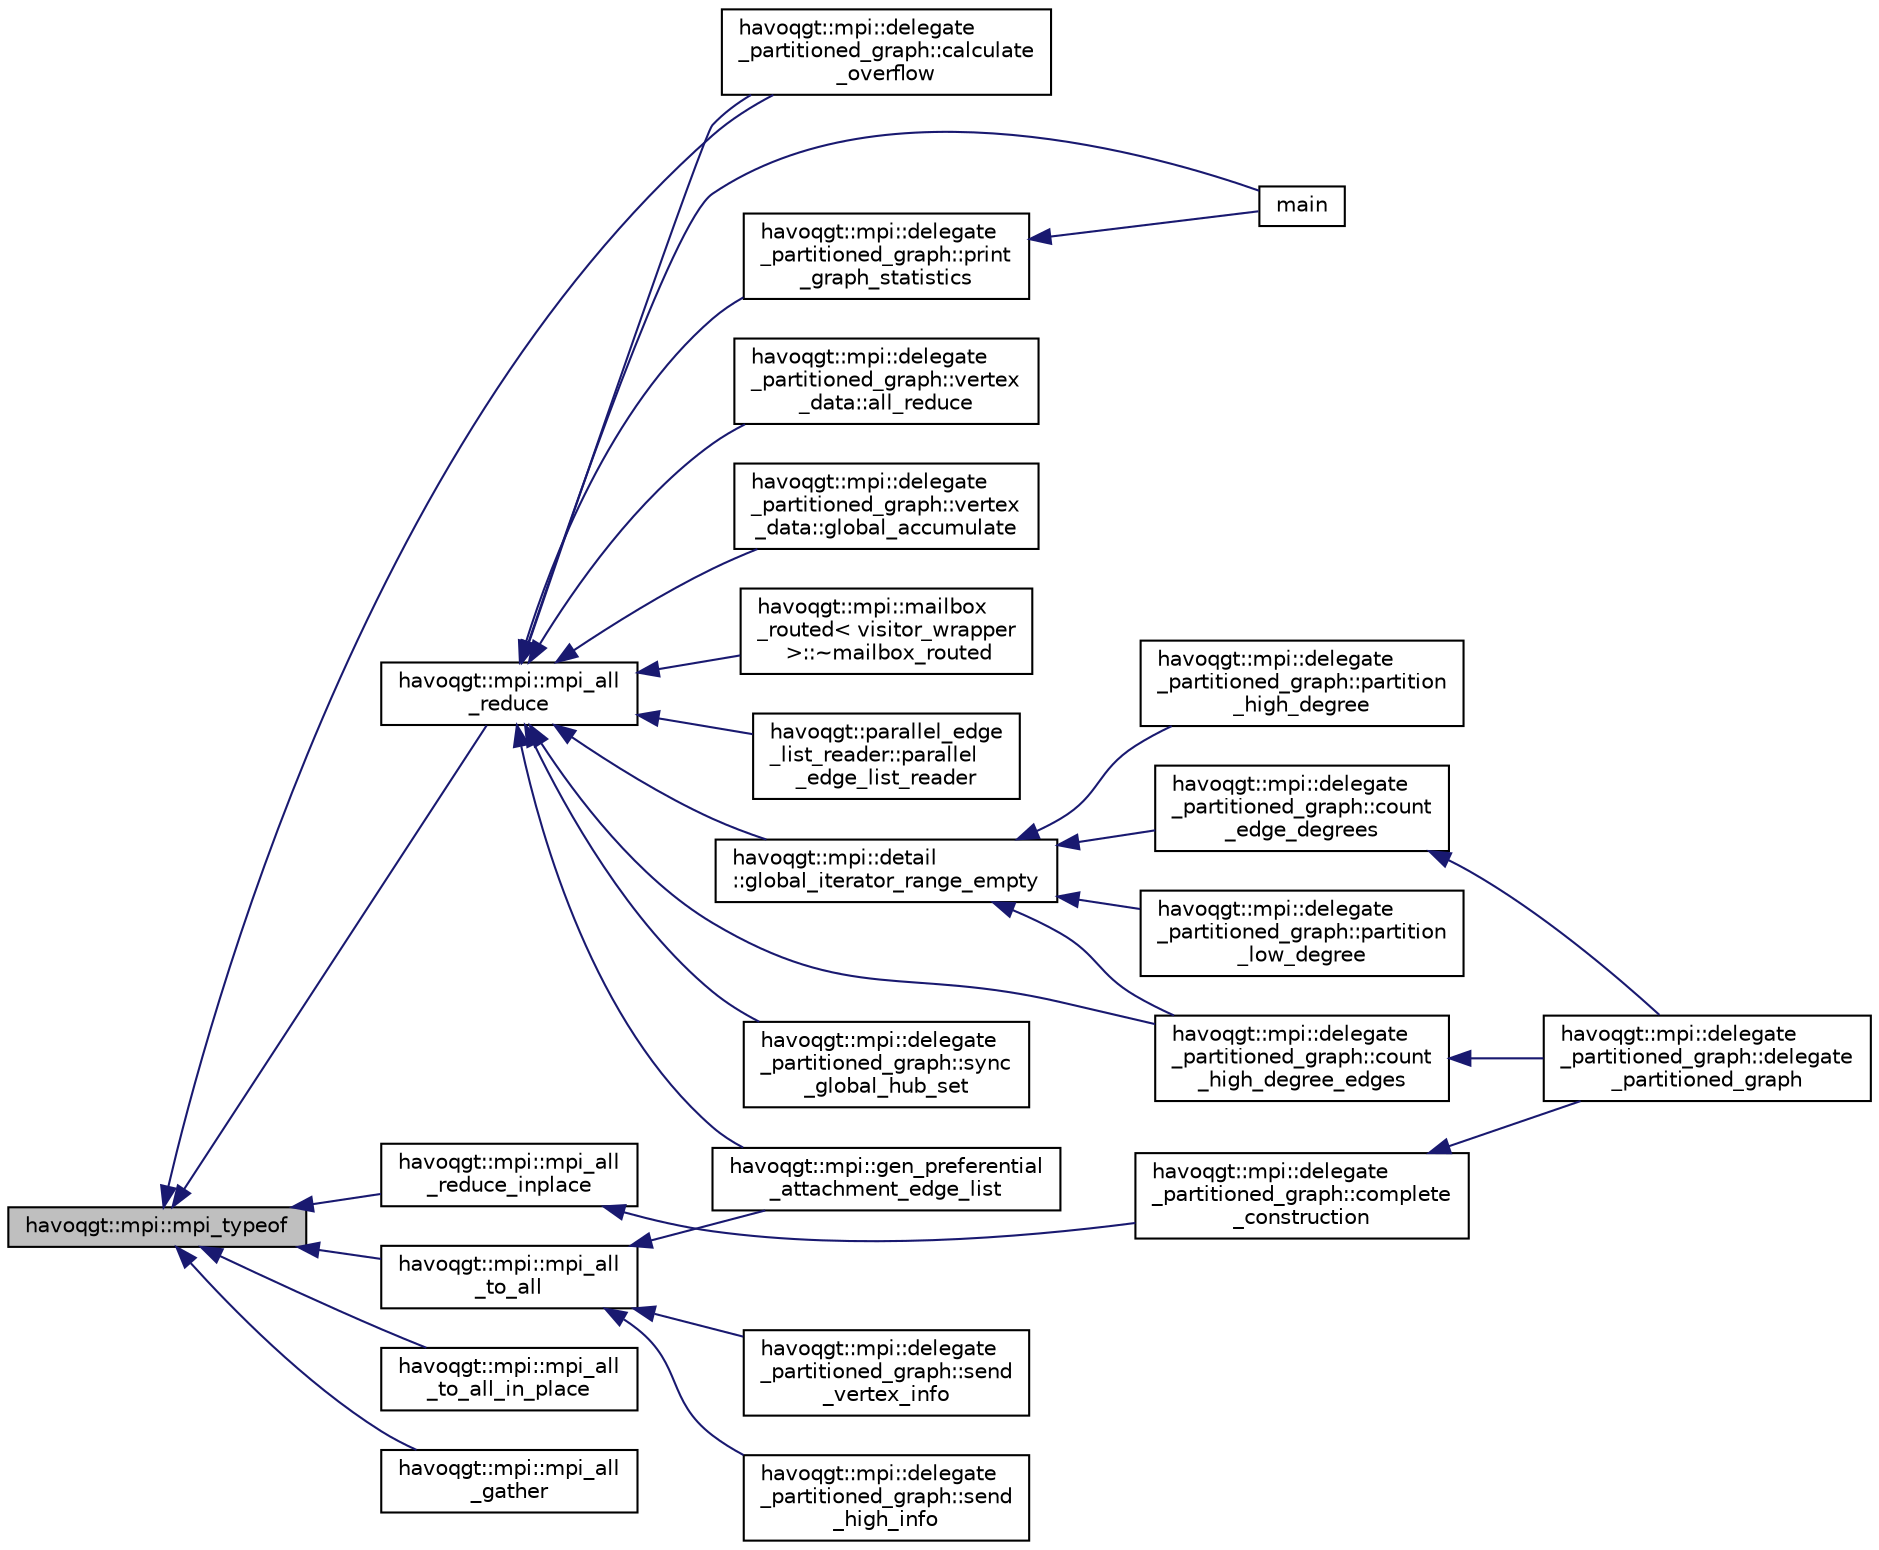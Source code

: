 digraph "havoqgt::mpi::mpi_typeof"
{
  edge [fontname="Helvetica",fontsize="10",labelfontname="Helvetica",labelfontsize="10"];
  node [fontname="Helvetica",fontsize="10",shape=record];
  rankdir="LR";
  Node1 [label="havoqgt::mpi::mpi_typeof",height=0.2,width=0.4,color="black", fillcolor="grey75", style="filled", fontcolor="black"];
  Node1 -> Node2 [dir="back",color="midnightblue",fontsize="10",style="solid",fontname="Helvetica"];
  Node2 [label="havoqgt::mpi::delegate\l_partitioned_graph::calculate\l_overflow",height=0.2,width=0.4,color="black", fillcolor="white", style="filled",URL="$classhavoqgt_1_1mpi_1_1delegate__partitioned__graph.html#ad48f34bd102897031623606af0363a0d"];
  Node1 -> Node3 [dir="back",color="midnightblue",fontsize="10",style="solid",fontname="Helvetica"];
  Node3 [label="havoqgt::mpi::mpi_all\l_reduce",height=0.2,width=0.4,color="black", fillcolor="white", style="filled",URL="$namespacehavoqgt_1_1mpi.html#affa92d59ec8849eb0e9882c4e2f53576"];
  Node3 -> Node4 [dir="back",color="midnightblue",fontsize="10",style="solid",fontname="Helvetica"];
  Node4 [label="havoqgt::mpi::detail\l::global_iterator_range_empty",height=0.2,width=0.4,color="black", fillcolor="white", style="filled",URL="$namespacehavoqgt_1_1mpi_1_1detail.html#a45f3fc47781d84643fd40bbe78429aef"];
  Node4 -> Node5 [dir="back",color="midnightblue",fontsize="10",style="solid",fontname="Helvetica"];
  Node5 [label="havoqgt::mpi::delegate\l_partitioned_graph::count\l_edge_degrees",height=0.2,width=0.4,color="black", fillcolor="white", style="filled",URL="$classhavoqgt_1_1mpi_1_1delegate__partitioned__graph.html#a988d88b9a52cae4d2d95932f63142752"];
  Node5 -> Node6 [dir="back",color="midnightblue",fontsize="10",style="solid",fontname="Helvetica"];
  Node6 [label="havoqgt::mpi::delegate\l_partitioned_graph::delegate\l_partitioned_graph",height=0.2,width=0.4,color="black", fillcolor="white", style="filled",URL="$classhavoqgt_1_1mpi_1_1delegate__partitioned__graph.html#add0f19ff2279c6f442a1f6f6dc746e3e",tooltip="Constructor that initializes given and unsorted sequence of edges. "];
  Node4 -> Node7 [dir="back",color="midnightblue",fontsize="10",style="solid",fontname="Helvetica"];
  Node7 [label="havoqgt::mpi::delegate\l_partitioned_graph::partition\l_low_degree",height=0.2,width=0.4,color="black", fillcolor="white", style="filled",URL="$classhavoqgt_1_1mpi_1_1delegate__partitioned__graph.html#a84b5c7a4e88e7f0d4da2b529a6789660"];
  Node4 -> Node8 [dir="back",color="midnightblue",fontsize="10",style="solid",fontname="Helvetica"];
  Node8 [label="havoqgt::mpi::delegate\l_partitioned_graph::count\l_high_degree_edges",height=0.2,width=0.4,color="black", fillcolor="white", style="filled",URL="$classhavoqgt_1_1mpi_1_1delegate__partitioned__graph.html#a4ee500b89b2426197a1cf99ad3a5f6bb"];
  Node8 -> Node6 [dir="back",color="midnightblue",fontsize="10",style="solid",fontname="Helvetica"];
  Node4 -> Node9 [dir="back",color="midnightblue",fontsize="10",style="solid",fontname="Helvetica"];
  Node9 [label="havoqgt::mpi::delegate\l_partitioned_graph::partition\l_high_degree",height=0.2,width=0.4,color="black", fillcolor="white", style="filled",URL="$classhavoqgt_1_1mpi_1_1delegate__partitioned__graph.html#a9a685b38cd1c186c56ab2156734c2372"];
  Node3 -> Node10 [dir="back",color="midnightblue",fontsize="10",style="solid",fontname="Helvetica"];
  Node10 [label="havoqgt::mpi::gen_preferential\l_attachment_edge_list",height=0.2,width=0.4,color="black", fillcolor="white", style="filled",URL="$namespacehavoqgt_1_1mpi.html#ac599809d2a05a4cb1141c1e5d1de9277"];
  Node3 -> Node8 [dir="back",color="midnightblue",fontsize="10",style="solid",fontname="Helvetica"];
  Node3 -> Node2 [dir="back",color="midnightblue",fontsize="10",style="solid",fontname="Helvetica"];
  Node3 -> Node11 [dir="back",color="midnightblue",fontsize="10",style="solid",fontname="Helvetica"];
  Node11 [label="havoqgt::mpi::delegate\l_partitioned_graph::sync\l_global_hub_set",height=0.2,width=0.4,color="black", fillcolor="white", style="filled",URL="$classhavoqgt_1_1mpi_1_1delegate__partitioned__graph.html#a42906721dadf27d1bfd40333de81d962",tooltip="Synchronizes hub set amongst all processes. "];
  Node3 -> Node12 [dir="back",color="midnightblue",fontsize="10",style="solid",fontname="Helvetica"];
  Node12 [label="havoqgt::mpi::delegate\l_partitioned_graph::print\l_graph_statistics",height=0.2,width=0.4,color="black", fillcolor="white", style="filled",URL="$classhavoqgt_1_1mpi_1_1delegate__partitioned__graph.html#aba2444002cfbef47e95c56880bf2f9d2"];
  Node12 -> Node13 [dir="back",color="midnightblue",fontsize="10",style="solid",fontname="Helvetica"];
  Node13 [label="main",height=0.2,width=0.4,color="black", fillcolor="white", style="filled",URL="$generate__rmat_8cpp.html#a3c04138a5bfe5d72780bb7e82a18e627"];
  Node3 -> Node14 [dir="back",color="midnightblue",fontsize="10",style="solid",fontname="Helvetica"];
  Node14 [label="havoqgt::mpi::delegate\l_partitioned_graph::vertex\l_data::all_reduce",height=0.2,width=0.4,color="black", fillcolor="white", style="filled",URL="$classhavoqgt_1_1mpi_1_1delegate__partitioned__graph_1_1vertex__data.html#a3edf95134a68de75643507c4e4fc58b7"];
  Node3 -> Node15 [dir="back",color="midnightblue",fontsize="10",style="solid",fontname="Helvetica"];
  Node15 [label="havoqgt::mpi::delegate\l_partitioned_graph::vertex\l_data::global_accumulate",height=0.2,width=0.4,color="black", fillcolor="white", style="filled",URL="$classhavoqgt_1_1mpi_1_1delegate__partitioned__graph_1_1vertex__data.html#af0505b95272b01b7b393dc925ea30e57"];
  Node3 -> Node16 [dir="back",color="midnightblue",fontsize="10",style="solid",fontname="Helvetica"];
  Node16 [label="havoqgt::mpi::mailbox\l_routed\< visitor_wrapper\l \>::~mailbox_routed",height=0.2,width=0.4,color="black", fillcolor="white", style="filled",URL="$classhavoqgt_1_1mpi_1_1mailbox__routed.html#a6e7d3bb3f320892dde4749cf1d7357f5"];
  Node3 -> Node17 [dir="back",color="midnightblue",fontsize="10",style="solid",fontname="Helvetica"];
  Node17 [label="havoqgt::parallel_edge\l_list_reader::parallel\l_edge_list_reader",height=0.2,width=0.4,color="black", fillcolor="white", style="filled",URL="$classhavoqgt_1_1parallel__edge__list__reader.html#a035d9314a3a579b016457b1f97c574a0"];
  Node3 -> Node13 [dir="back",color="midnightblue",fontsize="10",style="solid",fontname="Helvetica"];
  Node1 -> Node18 [dir="back",color="midnightblue",fontsize="10",style="solid",fontname="Helvetica"];
  Node18 [label="havoqgt::mpi::mpi_all\l_reduce_inplace",height=0.2,width=0.4,color="black", fillcolor="white", style="filled",URL="$namespacehavoqgt_1_1mpi.html#ae80190c7d141e827fa0c7a5a9434f818"];
  Node18 -> Node19 [dir="back",color="midnightblue",fontsize="10",style="solid",fontname="Helvetica"];
  Node19 [label="havoqgt::mpi::delegate\l_partitioned_graph::complete\l_construction",height=0.2,width=0.4,color="black", fillcolor="white", style="filled",URL="$classhavoqgt_1_1mpi_1_1delegate__partitioned__graph.html#a477f34d4697599dff46e612432f81c0e",tooltip="Edge storage allocation phase of graph construction. "];
  Node19 -> Node6 [dir="back",color="midnightblue",fontsize="10",style="solid",fontname="Helvetica"];
  Node1 -> Node20 [dir="back",color="midnightblue",fontsize="10",style="solid",fontname="Helvetica"];
  Node20 [label="havoqgt::mpi::mpi_all\l_to_all",height=0.2,width=0.4,color="black", fillcolor="white", style="filled",URL="$namespacehavoqgt_1_1mpi.html#a1c11c9e4b64a248d9a7791352935c78f"];
  Node20 -> Node10 [dir="back",color="midnightblue",fontsize="10",style="solid",fontname="Helvetica"];
  Node20 -> Node21 [dir="back",color="midnightblue",fontsize="10",style="solid",fontname="Helvetica"];
  Node21 [label="havoqgt::mpi::delegate\l_partitioned_graph::send\l_vertex_info",height=0.2,width=0.4,color="black", fillcolor="white", style="filled",URL="$classhavoqgt_1_1mpi_1_1delegate__partitioned__graph.html#afa931d9b4e2653004e0c57f2140e0934"];
  Node20 -> Node22 [dir="back",color="midnightblue",fontsize="10",style="solid",fontname="Helvetica"];
  Node22 [label="havoqgt::mpi::delegate\l_partitioned_graph::send\l_high_info",height=0.2,width=0.4,color="black", fillcolor="white", style="filled",URL="$classhavoqgt_1_1mpi_1_1delegate__partitioned__graph.html#a1be39eef15f001fc2dccdda3a5bbfde9"];
  Node1 -> Node23 [dir="back",color="midnightblue",fontsize="10",style="solid",fontname="Helvetica"];
  Node23 [label="havoqgt::mpi::mpi_all\l_to_all_in_place",height=0.2,width=0.4,color="black", fillcolor="white", style="filled",URL="$namespacehavoqgt_1_1mpi.html#a4d07016329eb38962d40ad89c274af4c"];
  Node1 -> Node24 [dir="back",color="midnightblue",fontsize="10",style="solid",fontname="Helvetica"];
  Node24 [label="havoqgt::mpi::mpi_all\l_gather",height=0.2,width=0.4,color="black", fillcolor="white", style="filled",URL="$namespacehavoqgt_1_1mpi.html#a63e342705a676bf10bb6e6a07cc3adde",tooltip="TODO: Add tests, especially with non mpi types, POD. "];
}
